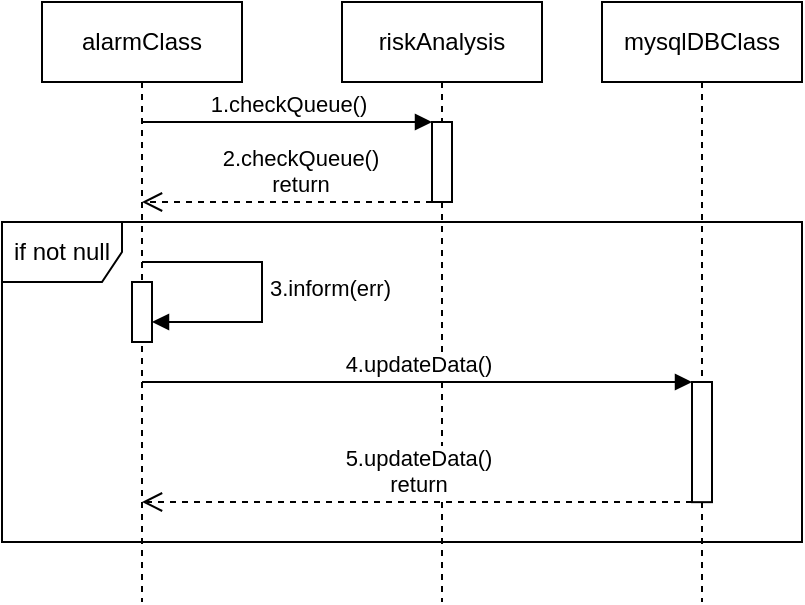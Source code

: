 <mxfile version="21.3.0" type="github">
  <diagram name="第 1 页" id="CFe8EVgs32BOQ1elZLxP">
    <mxGraphModel dx="911" dy="511" grid="1" gridSize="10" guides="1" tooltips="1" connect="1" arrows="1" fold="1" page="1" pageScale="1" pageWidth="827" pageHeight="1169" math="0" shadow="0">
      <root>
        <mxCell id="0" />
        <mxCell id="1" parent="0" />
        <mxCell id="8_swBD9ot_agRs849oi5-1" value="alarmClass" style="shape=umlLifeline;perimeter=lifelinePerimeter;whiteSpace=wrap;html=1;container=1;dropTarget=0;collapsible=0;recursiveResize=0;outlineConnect=0;portConstraint=eastwest;newEdgeStyle={&quot;edgeStyle&quot;:&quot;elbowEdgeStyle&quot;,&quot;elbow&quot;:&quot;vertical&quot;,&quot;curved&quot;:0,&quot;rounded&quot;:0};" vertex="1" parent="1">
          <mxGeometry x="130" y="70" width="100" height="300" as="geometry" />
        </mxCell>
        <mxCell id="8_swBD9ot_agRs849oi5-18" value="" style="html=1;points=[];perimeter=orthogonalPerimeter;outlineConnect=0;targetShapes=umlLifeline;portConstraint=eastwest;newEdgeStyle={&quot;edgeStyle&quot;:&quot;elbowEdgeStyle&quot;,&quot;elbow&quot;:&quot;vertical&quot;,&quot;curved&quot;:0,&quot;rounded&quot;:0};" vertex="1" parent="8_swBD9ot_agRs849oi5-1">
          <mxGeometry x="45" y="140" width="10" height="30" as="geometry" />
        </mxCell>
        <mxCell id="8_swBD9ot_agRs849oi5-19" value="3.inform(err)" style="html=1;align=left;spacingLeft=2;endArrow=block;rounded=0;edgeStyle=orthogonalEdgeStyle;curved=0;rounded=0;" edge="1" target="8_swBD9ot_agRs849oi5-18" parent="8_swBD9ot_agRs849oi5-1" source="8_swBD9ot_agRs849oi5-1">
          <mxGeometry x="0.0" relative="1" as="geometry">
            <mxPoint x="9.999" y="165" as="sourcePoint" />
            <Array as="points">
              <mxPoint x="110" y="130" />
              <mxPoint x="110" y="160" />
            </Array>
            <mxPoint as="offset" />
          </mxGeometry>
        </mxCell>
        <mxCell id="8_swBD9ot_agRs849oi5-2" value="mysqlDBClass" style="shape=umlLifeline;perimeter=lifelinePerimeter;whiteSpace=wrap;html=1;container=1;dropTarget=0;collapsible=0;recursiveResize=0;outlineConnect=0;portConstraint=eastwest;newEdgeStyle={&quot;edgeStyle&quot;:&quot;elbowEdgeStyle&quot;,&quot;elbow&quot;:&quot;vertical&quot;,&quot;curved&quot;:0,&quot;rounded&quot;:0};" vertex="1" parent="1">
          <mxGeometry x="410" y="70" width="100" height="300" as="geometry" />
        </mxCell>
        <mxCell id="8_swBD9ot_agRs849oi5-20" value="" style="html=1;points=[];perimeter=orthogonalPerimeter;outlineConnect=0;targetShapes=umlLifeline;portConstraint=eastwest;newEdgeStyle={&quot;edgeStyle&quot;:&quot;elbowEdgeStyle&quot;,&quot;elbow&quot;:&quot;vertical&quot;,&quot;curved&quot;:0,&quot;rounded&quot;:0};" vertex="1" parent="8_swBD9ot_agRs849oi5-2">
          <mxGeometry x="45" y="190" width="10" height="60.08" as="geometry" />
        </mxCell>
        <mxCell id="8_swBD9ot_agRs849oi5-4" value="riskAnalysis" style="shape=umlLifeline;perimeter=lifelinePerimeter;whiteSpace=wrap;html=1;container=1;dropTarget=0;collapsible=0;recursiveResize=0;outlineConnect=0;portConstraint=eastwest;newEdgeStyle={&quot;edgeStyle&quot;:&quot;elbowEdgeStyle&quot;,&quot;elbow&quot;:&quot;vertical&quot;,&quot;curved&quot;:0,&quot;rounded&quot;:0};" vertex="1" parent="1">
          <mxGeometry x="280" y="70" width="100" height="300" as="geometry" />
        </mxCell>
        <mxCell id="8_swBD9ot_agRs849oi5-5" value="" style="html=1;points=[];perimeter=orthogonalPerimeter;outlineConnect=0;targetShapes=umlLifeline;portConstraint=eastwest;newEdgeStyle={&quot;edgeStyle&quot;:&quot;elbowEdgeStyle&quot;,&quot;elbow&quot;:&quot;vertical&quot;,&quot;curved&quot;:0,&quot;rounded&quot;:0};" vertex="1" parent="8_swBD9ot_agRs849oi5-4">
          <mxGeometry x="45" y="60" width="10" height="40" as="geometry" />
        </mxCell>
        <mxCell id="8_swBD9ot_agRs849oi5-12" value="1.checkQueue()" style="html=1;verticalAlign=bottom;endArrow=block;edgeStyle=elbowEdgeStyle;elbow=vertical;curved=0;rounded=0;" edge="1" parent="1" source="8_swBD9ot_agRs849oi5-1" target="8_swBD9ot_agRs849oi5-5">
          <mxGeometry relative="1" as="geometry">
            <mxPoint x="210" y="160" as="sourcePoint" />
            <Array as="points">
              <mxPoint x="250" y="130" />
              <mxPoint x="200" y="190" />
            </Array>
          </mxGeometry>
        </mxCell>
        <mxCell id="8_swBD9ot_agRs849oi5-13" value="2.checkQueue()&lt;br&gt;return" style="html=1;verticalAlign=bottom;endArrow=open;dashed=1;endSize=8;edgeStyle=elbowEdgeStyle;elbow=vertical;curved=0;rounded=0;" edge="1" parent="1" source="8_swBD9ot_agRs849oi5-5" target="8_swBD9ot_agRs849oi5-1">
          <mxGeometry x="-0.082" relative="1" as="geometry">
            <mxPoint x="220" y="265" as="targetPoint" />
            <Array as="points">
              <mxPoint x="300" y="170" />
              <mxPoint x="280" y="160" />
              <mxPoint x="240" y="350" />
              <mxPoint x="260" y="270" />
            </Array>
            <mxPoint as="offset" />
          </mxGeometry>
        </mxCell>
        <mxCell id="8_swBD9ot_agRs849oi5-17" value="if not null" style="shape=umlFrame;whiteSpace=wrap;html=1;pointerEvents=0;" vertex="1" parent="1">
          <mxGeometry x="110" y="180" width="400" height="160" as="geometry" />
        </mxCell>
        <mxCell id="8_swBD9ot_agRs849oi5-21" value="4.updateData()" style="html=1;verticalAlign=bottom;endArrow=block;edgeStyle=elbowEdgeStyle;elbow=vertical;curved=0;rounded=0;" edge="1" target="8_swBD9ot_agRs849oi5-20" parent="1" source="8_swBD9ot_agRs849oi5-1">
          <mxGeometry relative="1" as="geometry">
            <mxPoint x="380" y="240.08" as="sourcePoint" />
            <Array as="points">
              <mxPoint x="420" y="260" />
            </Array>
          </mxGeometry>
        </mxCell>
        <mxCell id="8_swBD9ot_agRs849oi5-22" value="5.updateData()&lt;br&gt;return" style="html=1;verticalAlign=bottom;endArrow=open;dashed=1;endSize=8;edgeStyle=elbowEdgeStyle;elbow=vertical;curved=0;rounded=0;" edge="1" source="8_swBD9ot_agRs849oi5-20" parent="1" target="8_swBD9ot_agRs849oi5-1">
          <mxGeometry relative="1" as="geometry">
            <mxPoint x="380" y="315.08" as="targetPoint" />
            <Array as="points">
              <mxPoint x="340" y="320" />
            </Array>
          </mxGeometry>
        </mxCell>
      </root>
    </mxGraphModel>
  </diagram>
</mxfile>
